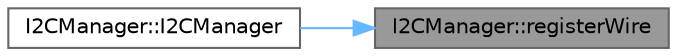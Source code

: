 digraph "I2CManager::registerWire"
{
 // LATEX_PDF_SIZE
  bgcolor="transparent";
  edge [fontname=Helvetica,fontsize=10,labelfontname=Helvetica,labelfontsize=10];
  node [fontname=Helvetica,fontsize=10,shape=box,height=0.2,width=0.4];
  rankdir="RL";
  Node1 [id="Node000001",label="I2CManager::registerWire",height=0.2,width=0.4,color="gray40", fillcolor="grey60", style="filled", fontcolor="black",tooltip="Register a TwoWire instance for a specific I2C port."];
  Node1 -> Node2 [id="edge1_Node000001_Node000002",dir="back",color="steelblue1",style="solid",tooltip=" "];
  Node2 [id="Node000002",label="I2CManager::I2CManager",height=0.2,width=0.4,color="grey40", fillcolor="white", style="filled",URL="$class_i2_c_manager.html#a05e1f11d34f59577afbf8ebeb3a9f1d2",tooltip="Constructor for I2CManager."];
}
